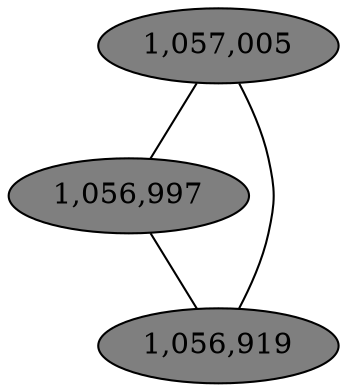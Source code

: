 graph CAMP_cc7 {
	overlap="prism50";
	outputorder="edgesfirst";
	"1,057,005" [style="filled", fillcolor="#7f7f7f", fontcolor="#000000"];
	"1,056,997" [style="filled", fillcolor="#7f7f7f", fontcolor="#000000"];
	"1,056,919" [style="filled", fillcolor="#7f7f7f", fontcolor="#000000"];
	"1,057,005" -- "1,056,919";
	"1,057,005" -- "1,056,997";
	"1,056,997" -- "1,056,919";
}